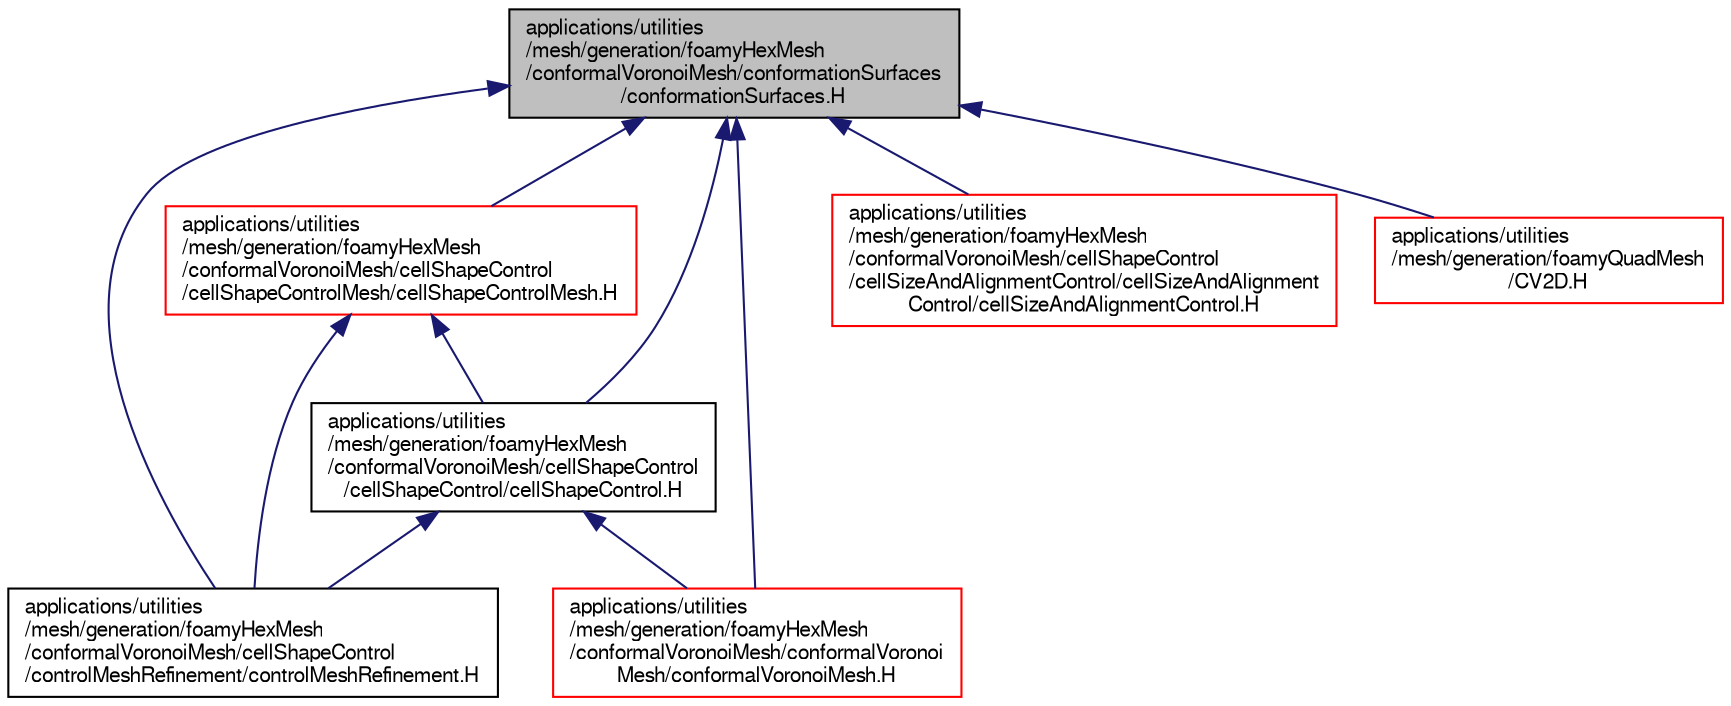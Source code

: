 digraph "applications/utilities/mesh/generation/foamyHexMesh/conformalVoronoiMesh/conformationSurfaces/conformationSurfaces.H"
{
  bgcolor="transparent";
  edge [fontname="FreeSans",fontsize="10",labelfontname="FreeSans",labelfontsize="10"];
  node [fontname="FreeSans",fontsize="10",shape=record];
  Node196 [label="applications/utilities\l/mesh/generation/foamyHexMesh\l/conformalVoronoiMesh/conformationSurfaces\l/conformationSurfaces.H",height=0.2,width=0.4,color="black", fillcolor="grey75", style="filled", fontcolor="black"];
  Node196 -> Node197 [dir="back",color="midnightblue",fontsize="10",style="solid",fontname="FreeSans"];
  Node197 [label="applications/utilities\l/mesh/generation/foamyHexMesh\l/conformalVoronoiMesh/cellShapeControl\l/cellShapeControl/cellShapeControl.H",height=0.2,width=0.4,color="black",URL="$a18053.html"];
  Node197 -> Node198 [dir="back",color="midnightblue",fontsize="10",style="solid",fontname="FreeSans"];
  Node198 [label="applications/utilities\l/mesh/generation/foamyHexMesh\l/conformalVoronoiMesh/cellShapeControl\l/controlMeshRefinement/controlMeshRefinement.H",height=0.2,width=0.4,color="black",URL="$a18095.html"];
  Node197 -> Node199 [dir="back",color="midnightblue",fontsize="10",style="solid",fontname="FreeSans"];
  Node199 [label="applications/utilities\l/mesh/generation/foamyHexMesh\l/conformalVoronoiMesh/conformalVoronoi\lMesh/conformalVoronoiMesh.H",height=0.2,width=0.4,color="red",URL="$a18179.html"];
  Node196 -> Node214 [dir="back",color="midnightblue",fontsize="10",style="solid",fontname="FreeSans"];
  Node214 [label="applications/utilities\l/mesh/generation/foamyHexMesh\l/conformalVoronoiMesh/cellShapeControl\l/cellShapeControlMesh/cellShapeControlMesh.H",height=0.2,width=0.4,color="red",URL="$a18062.html"];
  Node214 -> Node197 [dir="back",color="midnightblue",fontsize="10",style="solid",fontname="FreeSans"];
  Node214 -> Node198 [dir="back",color="midnightblue",fontsize="10",style="solid",fontname="FreeSans"];
  Node196 -> Node216 [dir="back",color="midnightblue",fontsize="10",style="solid",fontname="FreeSans"];
  Node216 [label="applications/utilities\l/mesh/generation/foamyHexMesh\l/conformalVoronoiMesh/cellShapeControl\l/cellSizeAndAlignmentControl/cellSizeAndAlignment\lControl/cellSizeAndAlignmentControl.H",height=0.2,width=0.4,color="red",URL="$a18071.html"];
  Node196 -> Node198 [dir="back",color="midnightblue",fontsize="10",style="solid",fontname="FreeSans"];
  Node196 -> Node199 [dir="back",color="midnightblue",fontsize="10",style="solid",fontname="FreeSans"];
  Node196 -> Node218 [dir="back",color="midnightblue",fontsize="10",style="solid",fontname="FreeSans"];
  Node218 [label="applications/utilities\l/mesh/generation/foamyQuadMesh\l/CV2D.H",height=0.2,width=0.4,color="red",URL="$a18461.html"];
}

